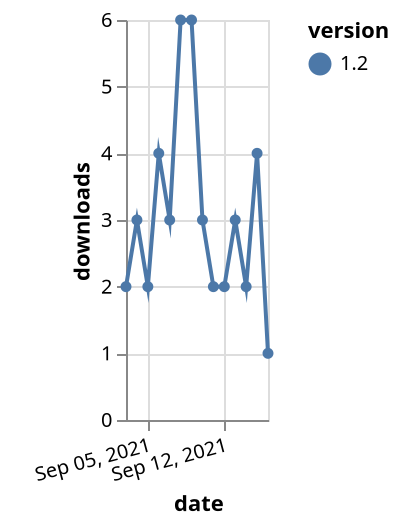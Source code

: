{"$schema": "https://vega.github.io/schema/vega-lite/v5.json", "description": "A simple bar chart with embedded data.", "data": {"values": [{"date": "2021-09-03", "total": 2673, "delta": 2, "version": "1.2"}, {"date": "2021-09-04", "total": 2676, "delta": 3, "version": "1.2"}, {"date": "2021-09-05", "total": 2678, "delta": 2, "version": "1.2"}, {"date": "2021-09-06", "total": 2682, "delta": 4, "version": "1.2"}, {"date": "2021-09-07", "total": 2685, "delta": 3, "version": "1.2"}, {"date": "2021-09-08", "total": 2691, "delta": 6, "version": "1.2"}, {"date": "2021-09-09", "total": 2697, "delta": 6, "version": "1.2"}, {"date": "2021-09-10", "total": 2700, "delta": 3, "version": "1.2"}, {"date": "2021-09-11", "total": 2702, "delta": 2, "version": "1.2"}, {"date": "2021-09-12", "total": 2704, "delta": 2, "version": "1.2"}, {"date": "2021-09-13", "total": 2707, "delta": 3, "version": "1.2"}, {"date": "2021-09-14", "total": 2709, "delta": 2, "version": "1.2"}, {"date": "2021-09-15", "total": 2713, "delta": 4, "version": "1.2"}, {"date": "2021-09-16", "total": 2714, "delta": 1, "version": "1.2"}]}, "width": "container", "mark": {"type": "line", "point": {"filled": true}}, "encoding": {"x": {"field": "date", "type": "temporal", "timeUnit": "yearmonthdate", "title": "date", "axis": {"labelAngle": -15}}, "y": {"field": "delta", "type": "quantitative", "title": "downloads"}, "color": {"field": "version", "type": "nominal"}, "tooltip": {"field": "delta"}}}
